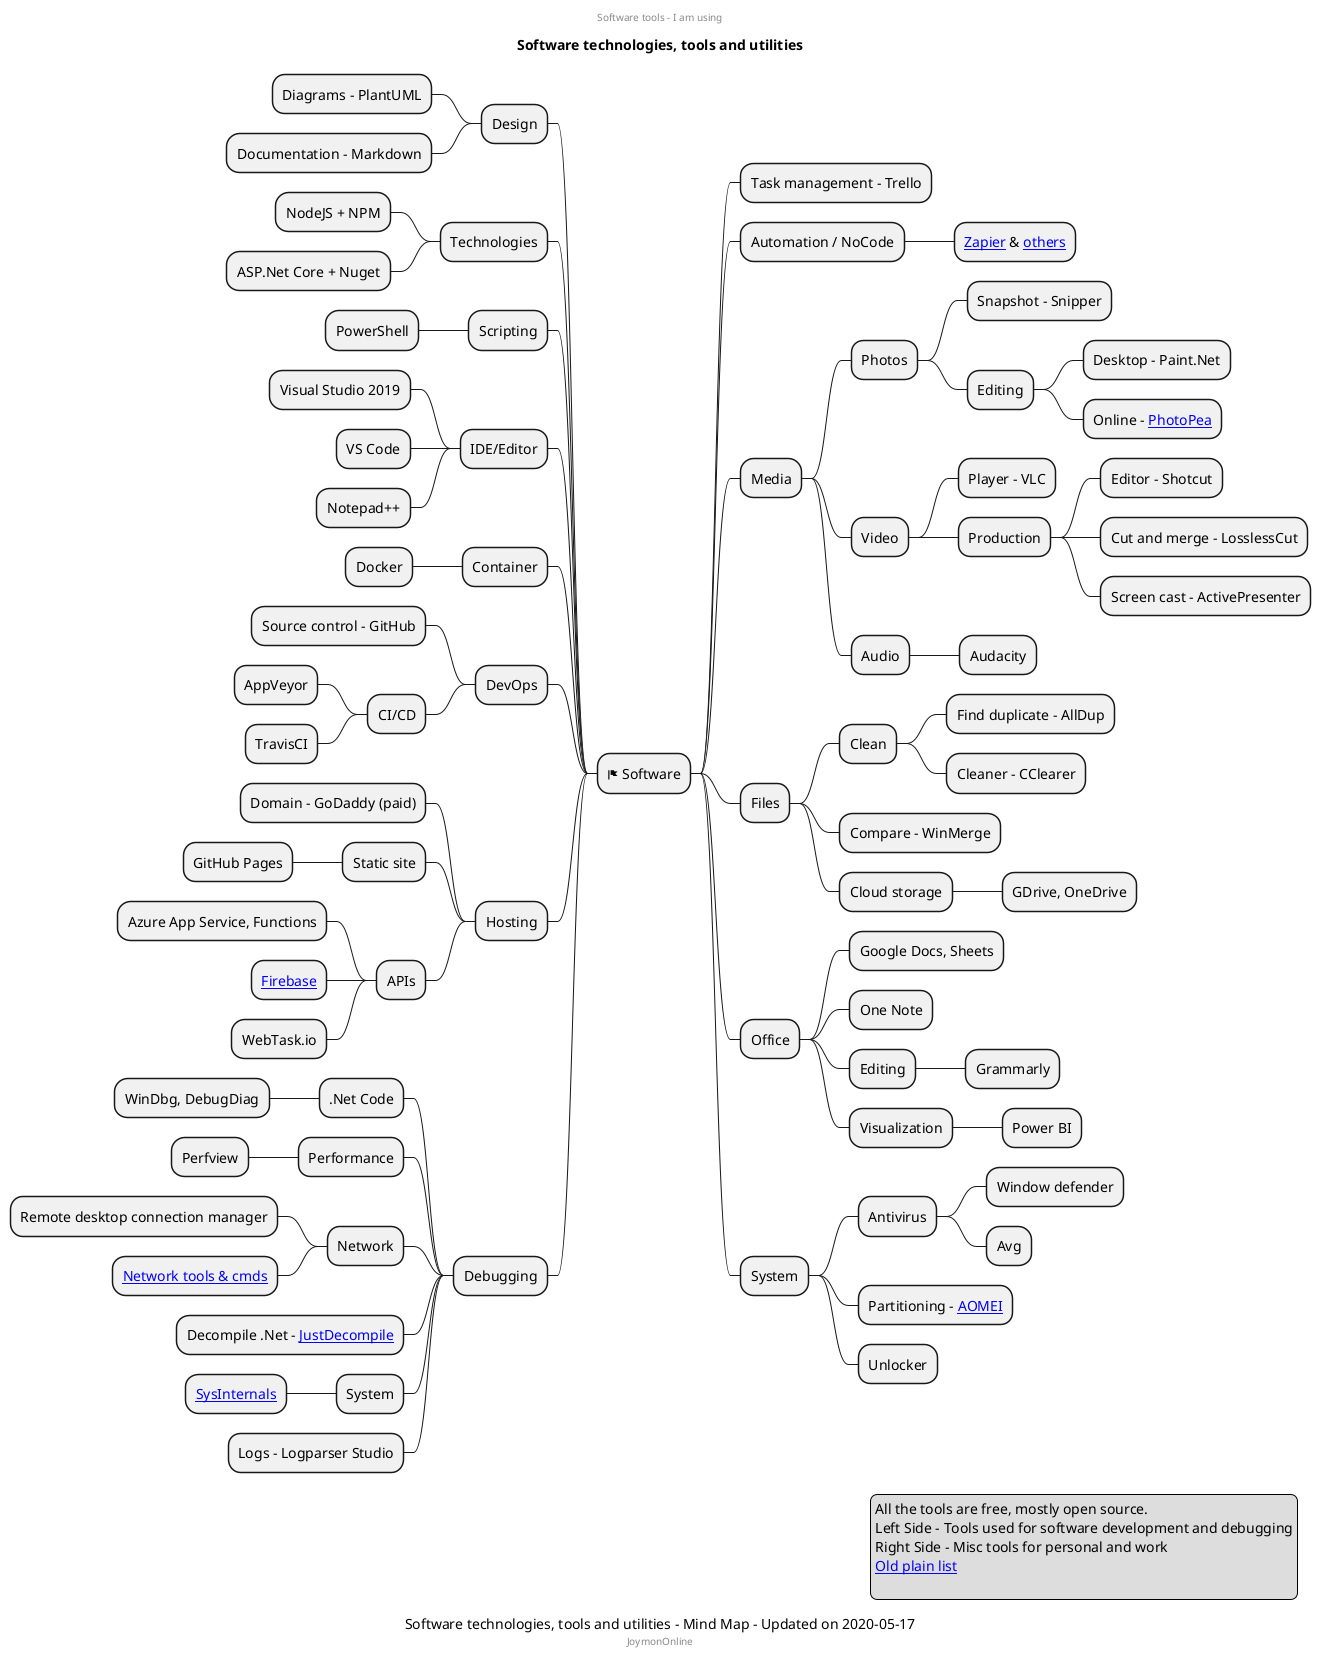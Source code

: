 @startmindmap
center header
Software tools - I am using
endheader
title Software technologies, tools and utilities
caption Software technologies, tools and utilities - Mind Map - Updated on 2020-05-17
center footer JoymonOnline
+ <&flag> Software
++ Task management - Trello
++ Automation / NoCode
+++ [[https://zapier.com/home Zapier]] & [[https://gist.github.com/joymon/89aeb18bef588895426b46a54e2ba970 others]]
++ Media
+++ Photos
++++ Snapshot - Snipper
++++ Editing
+++++ Desktop - Paint.Net
+++++ Online - [[https://www.photopea.com/ PhotoPea]]
+++ Video
++++ Player - VLC
++++ Production
+++++ Editor - Shotcut
+++++ Cut and merge - LosslessCut
+++++ Screen cast - ActivePresenter
+++ Audio
++++ Audacity
++ Files
+++ Clean
++++ Find duplicate - AllDup
++++ Cleaner - CClearer
+++ Compare - WinMerge
+++ Cloud storage
++++ GDrive, OneDrive
++ Office
+++ Google Docs, Sheets
+++ One Note
+++ Editing
++++ Grammarly
+++ Visualization
++++ Power BI
++ System
+++ Antivirus
++++ Window defender
++++ Avg
+++ Partitioning - [[https://www.diskpart.com/free-partition-manager.html AOMEI]]
+++ Unlocker
-- Design
--- Diagrams - PlantUML
--- Documentation - Markdown
-- Technologies
--- NodeJS + NPM
--- ASP.Net Core + Nuget
-- Scripting
--- PowerShell
-- IDE/Editor
--- Visual Studio 2019
--- VS Code
--- Notepad++
-- Container
--- Docker
-- DevOps
--- Source control - GitHub
--- CI/CD
---- AppVeyor
---- TravisCI
-- Hosting
--- Domain - GoDaddy (paid)
--- Static site
---- GitHub Pages
--- APIs
---- Azure App Service, Functions
---- [[https://firebase.google.com/pricing Firebase]]
---- WebTask.io
-- Debugging
--- .Net Code
---- WinDbg, DebugDiag
--- Performance
---- Perfview
--- Network
---- Remote desktop connection manager
---- [[http://www.plantuml.com/plantuml/proxy?fmt=svg&cache=no&src=https://raw.githubusercontent.com/mind-maps/software/master/debugging/windows-network-debugging.puml Network tools & cmds]]
--- Decompile .Net - [[https://www.telerik.com/products/decompiler.aspx JustDecompile]]
--- System
---- [[https://docs.microsoft.com/en-us/sysinternals/ SysInternals]]
--- Logs - Logparser Studio

legend right
All the tools are free, mostly open source.
Left Side - Tools used for software development and debugging
Right Side - Misc tools for personal and work
[[https://joymonscode.blogspot.com/2017/05/toolbox-for-open-source-developers.html Old plain list]]
  
endlegend

@endmindmap
